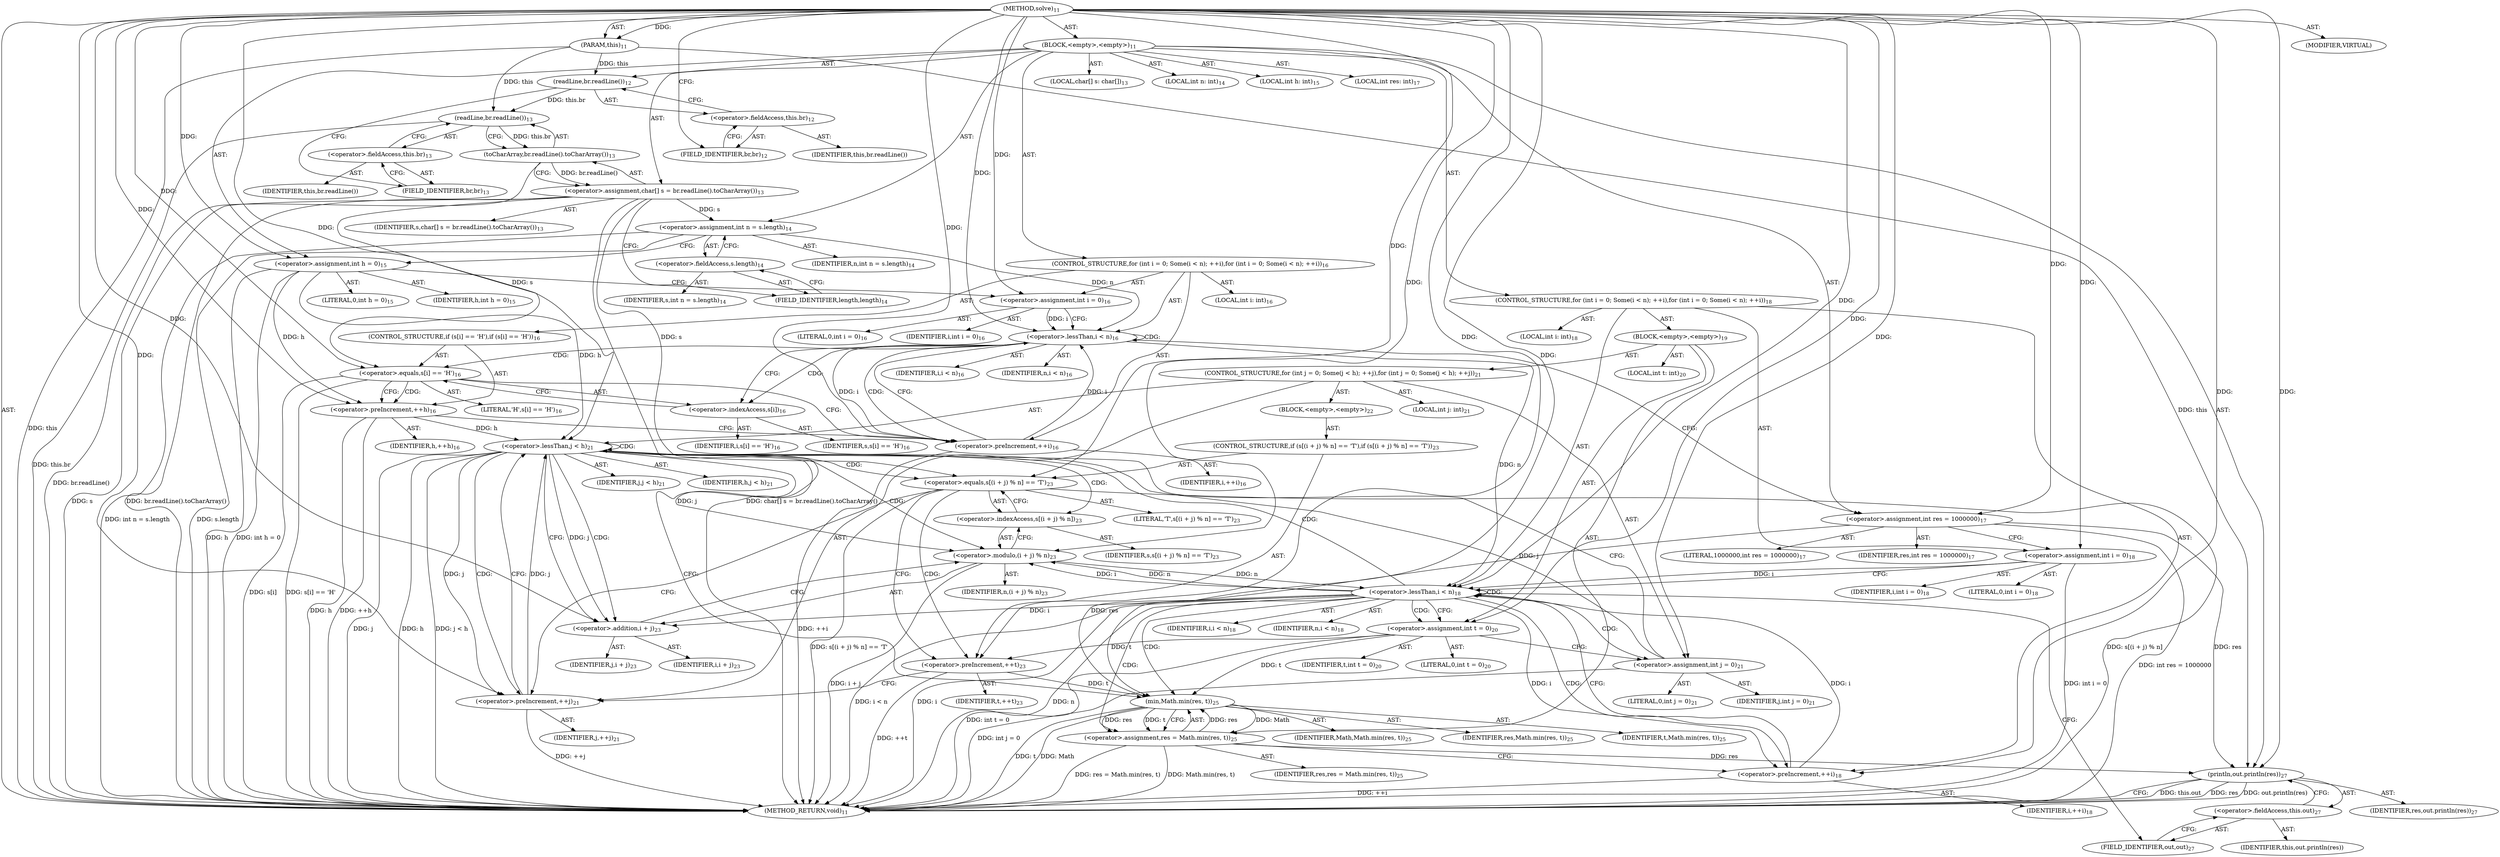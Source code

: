 digraph "solve" {  
"25" [label = <(METHOD,solve)<SUB>11</SUB>> ]
"26" [label = <(PARAM,this)<SUB>11</SUB>> ]
"27" [label = <(BLOCK,&lt;empty&gt;,&lt;empty&gt;)<SUB>11</SUB>> ]
"28" [label = <(readLine,br.readLine())<SUB>12</SUB>> ]
"29" [label = <(&lt;operator&gt;.fieldAccess,this.br)<SUB>12</SUB>> ]
"30" [label = <(IDENTIFIER,this,br.readLine())> ]
"31" [label = <(FIELD_IDENTIFIER,br,br)<SUB>12</SUB>> ]
"32" [label = <(LOCAL,char[] s: char[])<SUB>13</SUB>> ]
"33" [label = <(&lt;operator&gt;.assignment,char[] s = br.readLine().toCharArray())<SUB>13</SUB>> ]
"34" [label = <(IDENTIFIER,s,char[] s = br.readLine().toCharArray())<SUB>13</SUB>> ]
"35" [label = <(toCharArray,br.readLine().toCharArray())<SUB>13</SUB>> ]
"36" [label = <(readLine,br.readLine())<SUB>13</SUB>> ]
"37" [label = <(&lt;operator&gt;.fieldAccess,this.br)<SUB>13</SUB>> ]
"38" [label = <(IDENTIFIER,this,br.readLine())> ]
"39" [label = <(FIELD_IDENTIFIER,br,br)<SUB>13</SUB>> ]
"40" [label = <(LOCAL,int n: int)<SUB>14</SUB>> ]
"41" [label = <(&lt;operator&gt;.assignment,int n = s.length)<SUB>14</SUB>> ]
"42" [label = <(IDENTIFIER,n,int n = s.length)<SUB>14</SUB>> ]
"43" [label = <(&lt;operator&gt;.fieldAccess,s.length)<SUB>14</SUB>> ]
"44" [label = <(IDENTIFIER,s,int n = s.length)<SUB>14</SUB>> ]
"45" [label = <(FIELD_IDENTIFIER,length,length)<SUB>14</SUB>> ]
"46" [label = <(LOCAL,int h: int)<SUB>15</SUB>> ]
"47" [label = <(&lt;operator&gt;.assignment,int h = 0)<SUB>15</SUB>> ]
"48" [label = <(IDENTIFIER,h,int h = 0)<SUB>15</SUB>> ]
"49" [label = <(LITERAL,0,int h = 0)<SUB>15</SUB>> ]
"50" [label = <(CONTROL_STRUCTURE,for (int i = 0; Some(i &lt; n); ++i),for (int i = 0; Some(i &lt; n); ++i))<SUB>16</SUB>> ]
"51" [label = <(LOCAL,int i: int)<SUB>16</SUB>> ]
"52" [label = <(&lt;operator&gt;.assignment,int i = 0)<SUB>16</SUB>> ]
"53" [label = <(IDENTIFIER,i,int i = 0)<SUB>16</SUB>> ]
"54" [label = <(LITERAL,0,int i = 0)<SUB>16</SUB>> ]
"55" [label = <(&lt;operator&gt;.lessThan,i &lt; n)<SUB>16</SUB>> ]
"56" [label = <(IDENTIFIER,i,i &lt; n)<SUB>16</SUB>> ]
"57" [label = <(IDENTIFIER,n,i &lt; n)<SUB>16</SUB>> ]
"58" [label = <(&lt;operator&gt;.preIncrement,++i)<SUB>16</SUB>> ]
"59" [label = <(IDENTIFIER,i,++i)<SUB>16</SUB>> ]
"60" [label = <(CONTROL_STRUCTURE,if (s[i] == 'H'),if (s[i] == 'H'))<SUB>16</SUB>> ]
"61" [label = <(&lt;operator&gt;.equals,s[i] == 'H')<SUB>16</SUB>> ]
"62" [label = <(&lt;operator&gt;.indexAccess,s[i])<SUB>16</SUB>> ]
"63" [label = <(IDENTIFIER,s,s[i] == 'H')<SUB>16</SUB>> ]
"64" [label = <(IDENTIFIER,i,s[i] == 'H')<SUB>16</SUB>> ]
"65" [label = <(LITERAL,'H',s[i] == 'H')<SUB>16</SUB>> ]
"66" [label = <(&lt;operator&gt;.preIncrement,++h)<SUB>16</SUB>> ]
"67" [label = <(IDENTIFIER,h,++h)<SUB>16</SUB>> ]
"68" [label = <(LOCAL,int res: int)<SUB>17</SUB>> ]
"69" [label = <(&lt;operator&gt;.assignment,int res = 1000000)<SUB>17</SUB>> ]
"70" [label = <(IDENTIFIER,res,int res = 1000000)<SUB>17</SUB>> ]
"71" [label = <(LITERAL,1000000,int res = 1000000)<SUB>17</SUB>> ]
"72" [label = <(CONTROL_STRUCTURE,for (int i = 0; Some(i &lt; n); ++i),for (int i = 0; Some(i &lt; n); ++i))<SUB>18</SUB>> ]
"73" [label = <(LOCAL,int i: int)<SUB>18</SUB>> ]
"74" [label = <(&lt;operator&gt;.assignment,int i = 0)<SUB>18</SUB>> ]
"75" [label = <(IDENTIFIER,i,int i = 0)<SUB>18</SUB>> ]
"76" [label = <(LITERAL,0,int i = 0)<SUB>18</SUB>> ]
"77" [label = <(&lt;operator&gt;.lessThan,i &lt; n)<SUB>18</SUB>> ]
"78" [label = <(IDENTIFIER,i,i &lt; n)<SUB>18</SUB>> ]
"79" [label = <(IDENTIFIER,n,i &lt; n)<SUB>18</SUB>> ]
"80" [label = <(&lt;operator&gt;.preIncrement,++i)<SUB>18</SUB>> ]
"81" [label = <(IDENTIFIER,i,++i)<SUB>18</SUB>> ]
"82" [label = <(BLOCK,&lt;empty&gt;,&lt;empty&gt;)<SUB>19</SUB>> ]
"83" [label = <(LOCAL,int t: int)<SUB>20</SUB>> ]
"84" [label = <(&lt;operator&gt;.assignment,int t = 0)<SUB>20</SUB>> ]
"85" [label = <(IDENTIFIER,t,int t = 0)<SUB>20</SUB>> ]
"86" [label = <(LITERAL,0,int t = 0)<SUB>20</SUB>> ]
"87" [label = <(CONTROL_STRUCTURE,for (int j = 0; Some(j &lt; h); ++j),for (int j = 0; Some(j &lt; h); ++j))<SUB>21</SUB>> ]
"88" [label = <(LOCAL,int j: int)<SUB>21</SUB>> ]
"89" [label = <(&lt;operator&gt;.assignment,int j = 0)<SUB>21</SUB>> ]
"90" [label = <(IDENTIFIER,j,int j = 0)<SUB>21</SUB>> ]
"91" [label = <(LITERAL,0,int j = 0)<SUB>21</SUB>> ]
"92" [label = <(&lt;operator&gt;.lessThan,j &lt; h)<SUB>21</SUB>> ]
"93" [label = <(IDENTIFIER,j,j &lt; h)<SUB>21</SUB>> ]
"94" [label = <(IDENTIFIER,h,j &lt; h)<SUB>21</SUB>> ]
"95" [label = <(&lt;operator&gt;.preIncrement,++j)<SUB>21</SUB>> ]
"96" [label = <(IDENTIFIER,j,++j)<SUB>21</SUB>> ]
"97" [label = <(BLOCK,&lt;empty&gt;,&lt;empty&gt;)<SUB>22</SUB>> ]
"98" [label = <(CONTROL_STRUCTURE,if (s[(i + j) % n] == 'T'),if (s[(i + j) % n] == 'T'))<SUB>23</SUB>> ]
"99" [label = <(&lt;operator&gt;.equals,s[(i + j) % n] == 'T')<SUB>23</SUB>> ]
"100" [label = <(&lt;operator&gt;.indexAccess,s[(i + j) % n])<SUB>23</SUB>> ]
"101" [label = <(IDENTIFIER,s,s[(i + j) % n] == 'T')<SUB>23</SUB>> ]
"102" [label = <(&lt;operator&gt;.modulo,(i + j) % n)<SUB>23</SUB>> ]
"103" [label = <(&lt;operator&gt;.addition,i + j)<SUB>23</SUB>> ]
"104" [label = <(IDENTIFIER,i,i + j)<SUB>23</SUB>> ]
"105" [label = <(IDENTIFIER,j,i + j)<SUB>23</SUB>> ]
"106" [label = <(IDENTIFIER,n,(i + j) % n)<SUB>23</SUB>> ]
"107" [label = <(LITERAL,'T',s[(i + j) % n] == 'T')<SUB>23</SUB>> ]
"108" [label = <(&lt;operator&gt;.preIncrement,++t)<SUB>23</SUB>> ]
"109" [label = <(IDENTIFIER,t,++t)<SUB>23</SUB>> ]
"110" [label = <(&lt;operator&gt;.assignment,res = Math.min(res, t))<SUB>25</SUB>> ]
"111" [label = <(IDENTIFIER,res,res = Math.min(res, t))<SUB>25</SUB>> ]
"112" [label = <(min,Math.min(res, t))<SUB>25</SUB>> ]
"113" [label = <(IDENTIFIER,Math,Math.min(res, t))<SUB>25</SUB>> ]
"114" [label = <(IDENTIFIER,res,Math.min(res, t))<SUB>25</SUB>> ]
"115" [label = <(IDENTIFIER,t,Math.min(res, t))<SUB>25</SUB>> ]
"116" [label = <(println,out.println(res))<SUB>27</SUB>> ]
"117" [label = <(&lt;operator&gt;.fieldAccess,this.out)<SUB>27</SUB>> ]
"118" [label = <(IDENTIFIER,this,out.println(res))> ]
"119" [label = <(FIELD_IDENTIFIER,out,out)<SUB>27</SUB>> ]
"120" [label = <(IDENTIFIER,res,out.println(res))<SUB>27</SUB>> ]
"121" [label = <(MODIFIER,VIRTUAL)> ]
"122" [label = <(METHOD_RETURN,void)<SUB>11</SUB>> ]
  "25" -> "26"  [ label = "AST: "] 
  "25" -> "27"  [ label = "AST: "] 
  "25" -> "121"  [ label = "AST: "] 
  "25" -> "122"  [ label = "AST: "] 
  "27" -> "28"  [ label = "AST: "] 
  "27" -> "32"  [ label = "AST: "] 
  "27" -> "33"  [ label = "AST: "] 
  "27" -> "40"  [ label = "AST: "] 
  "27" -> "41"  [ label = "AST: "] 
  "27" -> "46"  [ label = "AST: "] 
  "27" -> "47"  [ label = "AST: "] 
  "27" -> "50"  [ label = "AST: "] 
  "27" -> "68"  [ label = "AST: "] 
  "27" -> "69"  [ label = "AST: "] 
  "27" -> "72"  [ label = "AST: "] 
  "27" -> "116"  [ label = "AST: "] 
  "28" -> "29"  [ label = "AST: "] 
  "29" -> "30"  [ label = "AST: "] 
  "29" -> "31"  [ label = "AST: "] 
  "33" -> "34"  [ label = "AST: "] 
  "33" -> "35"  [ label = "AST: "] 
  "35" -> "36"  [ label = "AST: "] 
  "36" -> "37"  [ label = "AST: "] 
  "37" -> "38"  [ label = "AST: "] 
  "37" -> "39"  [ label = "AST: "] 
  "41" -> "42"  [ label = "AST: "] 
  "41" -> "43"  [ label = "AST: "] 
  "43" -> "44"  [ label = "AST: "] 
  "43" -> "45"  [ label = "AST: "] 
  "47" -> "48"  [ label = "AST: "] 
  "47" -> "49"  [ label = "AST: "] 
  "50" -> "51"  [ label = "AST: "] 
  "50" -> "52"  [ label = "AST: "] 
  "50" -> "55"  [ label = "AST: "] 
  "50" -> "58"  [ label = "AST: "] 
  "50" -> "60"  [ label = "AST: "] 
  "52" -> "53"  [ label = "AST: "] 
  "52" -> "54"  [ label = "AST: "] 
  "55" -> "56"  [ label = "AST: "] 
  "55" -> "57"  [ label = "AST: "] 
  "58" -> "59"  [ label = "AST: "] 
  "60" -> "61"  [ label = "AST: "] 
  "60" -> "66"  [ label = "AST: "] 
  "61" -> "62"  [ label = "AST: "] 
  "61" -> "65"  [ label = "AST: "] 
  "62" -> "63"  [ label = "AST: "] 
  "62" -> "64"  [ label = "AST: "] 
  "66" -> "67"  [ label = "AST: "] 
  "69" -> "70"  [ label = "AST: "] 
  "69" -> "71"  [ label = "AST: "] 
  "72" -> "73"  [ label = "AST: "] 
  "72" -> "74"  [ label = "AST: "] 
  "72" -> "77"  [ label = "AST: "] 
  "72" -> "80"  [ label = "AST: "] 
  "72" -> "82"  [ label = "AST: "] 
  "74" -> "75"  [ label = "AST: "] 
  "74" -> "76"  [ label = "AST: "] 
  "77" -> "78"  [ label = "AST: "] 
  "77" -> "79"  [ label = "AST: "] 
  "80" -> "81"  [ label = "AST: "] 
  "82" -> "83"  [ label = "AST: "] 
  "82" -> "84"  [ label = "AST: "] 
  "82" -> "87"  [ label = "AST: "] 
  "82" -> "110"  [ label = "AST: "] 
  "84" -> "85"  [ label = "AST: "] 
  "84" -> "86"  [ label = "AST: "] 
  "87" -> "88"  [ label = "AST: "] 
  "87" -> "89"  [ label = "AST: "] 
  "87" -> "92"  [ label = "AST: "] 
  "87" -> "95"  [ label = "AST: "] 
  "87" -> "97"  [ label = "AST: "] 
  "89" -> "90"  [ label = "AST: "] 
  "89" -> "91"  [ label = "AST: "] 
  "92" -> "93"  [ label = "AST: "] 
  "92" -> "94"  [ label = "AST: "] 
  "95" -> "96"  [ label = "AST: "] 
  "97" -> "98"  [ label = "AST: "] 
  "98" -> "99"  [ label = "AST: "] 
  "98" -> "108"  [ label = "AST: "] 
  "99" -> "100"  [ label = "AST: "] 
  "99" -> "107"  [ label = "AST: "] 
  "100" -> "101"  [ label = "AST: "] 
  "100" -> "102"  [ label = "AST: "] 
  "102" -> "103"  [ label = "AST: "] 
  "102" -> "106"  [ label = "AST: "] 
  "103" -> "104"  [ label = "AST: "] 
  "103" -> "105"  [ label = "AST: "] 
  "108" -> "109"  [ label = "AST: "] 
  "110" -> "111"  [ label = "AST: "] 
  "110" -> "112"  [ label = "AST: "] 
  "112" -> "113"  [ label = "AST: "] 
  "112" -> "114"  [ label = "AST: "] 
  "112" -> "115"  [ label = "AST: "] 
  "116" -> "117"  [ label = "AST: "] 
  "116" -> "120"  [ label = "AST: "] 
  "117" -> "118"  [ label = "AST: "] 
  "117" -> "119"  [ label = "AST: "] 
  "28" -> "39"  [ label = "CFG: "] 
  "33" -> "45"  [ label = "CFG: "] 
  "41" -> "47"  [ label = "CFG: "] 
  "47" -> "52"  [ label = "CFG: "] 
  "69" -> "74"  [ label = "CFG: "] 
  "116" -> "122"  [ label = "CFG: "] 
  "29" -> "28"  [ label = "CFG: "] 
  "35" -> "33"  [ label = "CFG: "] 
  "43" -> "41"  [ label = "CFG: "] 
  "52" -> "55"  [ label = "CFG: "] 
  "55" -> "62"  [ label = "CFG: "] 
  "55" -> "69"  [ label = "CFG: "] 
  "58" -> "55"  [ label = "CFG: "] 
  "74" -> "77"  [ label = "CFG: "] 
  "77" -> "84"  [ label = "CFG: "] 
  "77" -> "119"  [ label = "CFG: "] 
  "80" -> "77"  [ label = "CFG: "] 
  "117" -> "116"  [ label = "CFG: "] 
  "31" -> "29"  [ label = "CFG: "] 
  "36" -> "35"  [ label = "CFG: "] 
  "45" -> "43"  [ label = "CFG: "] 
  "61" -> "66"  [ label = "CFG: "] 
  "61" -> "58"  [ label = "CFG: "] 
  "66" -> "58"  [ label = "CFG: "] 
  "84" -> "89"  [ label = "CFG: "] 
  "110" -> "80"  [ label = "CFG: "] 
  "119" -> "117"  [ label = "CFG: "] 
  "37" -> "36"  [ label = "CFG: "] 
  "62" -> "61"  [ label = "CFG: "] 
  "89" -> "92"  [ label = "CFG: "] 
  "92" -> "103"  [ label = "CFG: "] 
  "92" -> "112"  [ label = "CFG: "] 
  "95" -> "92"  [ label = "CFG: "] 
  "112" -> "110"  [ label = "CFG: "] 
  "39" -> "37"  [ label = "CFG: "] 
  "99" -> "108"  [ label = "CFG: "] 
  "99" -> "95"  [ label = "CFG: "] 
  "108" -> "95"  [ label = "CFG: "] 
  "100" -> "99"  [ label = "CFG: "] 
  "102" -> "100"  [ label = "CFG: "] 
  "103" -> "102"  [ label = "CFG: "] 
  "25" -> "31"  [ label = "CFG: "] 
  "26" -> "122"  [ label = "DDG: this"] 
  "33" -> "122"  [ label = "DDG: s"] 
  "36" -> "122"  [ label = "DDG: this.br"] 
  "35" -> "122"  [ label = "DDG: br.readLine()"] 
  "33" -> "122"  [ label = "DDG: br.readLine().toCharArray()"] 
  "33" -> "122"  [ label = "DDG: char[] s = br.readLine().toCharArray()"] 
  "41" -> "122"  [ label = "DDG: s.length"] 
  "41" -> "122"  [ label = "DDG: int n = s.length"] 
  "47" -> "122"  [ label = "DDG: h"] 
  "47" -> "122"  [ label = "DDG: int h = 0"] 
  "69" -> "122"  [ label = "DDG: int res = 1000000"] 
  "74" -> "122"  [ label = "DDG: int i = 0"] 
  "77" -> "122"  [ label = "DDG: i"] 
  "77" -> "122"  [ label = "DDG: n"] 
  "77" -> "122"  [ label = "DDG: i &lt; n"] 
  "116" -> "122"  [ label = "DDG: this.out"] 
  "116" -> "122"  [ label = "DDG: res"] 
  "116" -> "122"  [ label = "DDG: out.println(res)"] 
  "84" -> "122"  [ label = "DDG: int t = 0"] 
  "89" -> "122"  [ label = "DDG: int j = 0"] 
  "92" -> "122"  [ label = "DDG: j"] 
  "92" -> "122"  [ label = "DDG: h"] 
  "92" -> "122"  [ label = "DDG: j &lt; h"] 
  "112" -> "122"  [ label = "DDG: t"] 
  "110" -> "122"  [ label = "DDG: Math.min(res, t)"] 
  "110" -> "122"  [ label = "DDG: res = Math.min(res, t)"] 
  "80" -> "122"  [ label = "DDG: ++i"] 
  "102" -> "122"  [ label = "DDG: i + j"] 
  "99" -> "122"  [ label = "DDG: s[(i + j) % n]"] 
  "99" -> "122"  [ label = "DDG: s[(i + j) % n] == 'T'"] 
  "108" -> "122"  [ label = "DDG: ++t"] 
  "95" -> "122"  [ label = "DDG: ++j"] 
  "61" -> "122"  [ label = "DDG: s[i]"] 
  "61" -> "122"  [ label = "DDG: s[i] == 'H'"] 
  "66" -> "122"  [ label = "DDG: h"] 
  "66" -> "122"  [ label = "DDG: ++h"] 
  "58" -> "122"  [ label = "DDG: ++i"] 
  "112" -> "122"  [ label = "DDG: Math"] 
  "25" -> "26"  [ label = "DDG: "] 
  "35" -> "33"  [ label = "DDG: br.readLine()"] 
  "33" -> "41"  [ label = "DDG: s"] 
  "25" -> "47"  [ label = "DDG: "] 
  "25" -> "69"  [ label = "DDG: "] 
  "26" -> "28"  [ label = "DDG: this"] 
  "25" -> "52"  [ label = "DDG: "] 
  "25" -> "74"  [ label = "DDG: "] 
  "26" -> "116"  [ label = "DDG: this"] 
  "69" -> "116"  [ label = "DDG: res"] 
  "110" -> "116"  [ label = "DDG: res"] 
  "25" -> "116"  [ label = "DDG: "] 
  "36" -> "35"  [ label = "DDG: this.br"] 
  "52" -> "55"  [ label = "DDG: i"] 
  "58" -> "55"  [ label = "DDG: i"] 
  "25" -> "55"  [ label = "DDG: "] 
  "41" -> "55"  [ label = "DDG: n"] 
  "55" -> "58"  [ label = "DDG: i"] 
  "25" -> "58"  [ label = "DDG: "] 
  "74" -> "77"  [ label = "DDG: i"] 
  "80" -> "77"  [ label = "DDG: i"] 
  "25" -> "77"  [ label = "DDG: "] 
  "55" -> "77"  [ label = "DDG: n"] 
  "102" -> "77"  [ label = "DDG: n"] 
  "77" -> "80"  [ label = "DDG: i"] 
  "25" -> "80"  [ label = "DDG: "] 
  "25" -> "84"  [ label = "DDG: "] 
  "112" -> "110"  [ label = "DDG: Math"] 
  "112" -> "110"  [ label = "DDG: res"] 
  "112" -> "110"  [ label = "DDG: t"] 
  "26" -> "36"  [ label = "DDG: this"] 
  "28" -> "36"  [ label = "DDG: this.br"] 
  "33" -> "61"  [ label = "DDG: s"] 
  "25" -> "61"  [ label = "DDG: "] 
  "47" -> "66"  [ label = "DDG: h"] 
  "25" -> "66"  [ label = "DDG: "] 
  "25" -> "89"  [ label = "DDG: "] 
  "89" -> "92"  [ label = "DDG: j"] 
  "95" -> "92"  [ label = "DDG: j"] 
  "25" -> "92"  [ label = "DDG: "] 
  "47" -> "92"  [ label = "DDG: h"] 
  "66" -> "92"  [ label = "DDG: h"] 
  "25" -> "95"  [ label = "DDG: "] 
  "92" -> "95"  [ label = "DDG: j"] 
  "25" -> "112"  [ label = "DDG: "] 
  "69" -> "112"  [ label = "DDG: res"] 
  "110" -> "112"  [ label = "DDG: res"] 
  "84" -> "112"  [ label = "DDG: t"] 
  "108" -> "112"  [ label = "DDG: t"] 
  "33" -> "99"  [ label = "DDG: s"] 
  "25" -> "99"  [ label = "DDG: "] 
  "84" -> "108"  [ label = "DDG: t"] 
  "25" -> "108"  [ label = "DDG: "] 
  "77" -> "102"  [ label = "DDG: i"] 
  "25" -> "102"  [ label = "DDG: "] 
  "92" -> "102"  [ label = "DDG: j"] 
  "77" -> "102"  [ label = "DDG: n"] 
  "77" -> "103"  [ label = "DDG: i"] 
  "25" -> "103"  [ label = "DDG: "] 
  "92" -> "103"  [ label = "DDG: j"] 
  "55" -> "58"  [ label = "CDG: "] 
  "55" -> "61"  [ label = "CDG: "] 
  "55" -> "55"  [ label = "CDG: "] 
  "55" -> "62"  [ label = "CDG: "] 
  "77" -> "80"  [ label = "CDG: "] 
  "77" -> "77"  [ label = "CDG: "] 
  "77" -> "89"  [ label = "CDG: "] 
  "77" -> "84"  [ label = "CDG: "] 
  "77" -> "110"  [ label = "CDG: "] 
  "77" -> "92"  [ label = "CDG: "] 
  "77" -> "112"  [ label = "CDG: "] 
  "61" -> "66"  [ label = "CDG: "] 
  "92" -> "99"  [ label = "CDG: "] 
  "92" -> "100"  [ label = "CDG: "] 
  "92" -> "102"  [ label = "CDG: "] 
  "92" -> "103"  [ label = "CDG: "] 
  "92" -> "95"  [ label = "CDG: "] 
  "92" -> "92"  [ label = "CDG: "] 
  "99" -> "108"  [ label = "CDG: "] 
}
